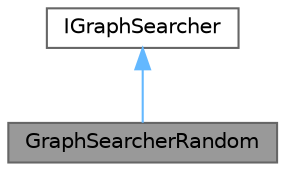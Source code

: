 digraph "GraphSearcherRandom"
{
 // LATEX_PDF_SIZE
  bgcolor="transparent";
  edge [fontname=Helvetica,fontsize=10,labelfontname=Helvetica,labelfontsize=10];
  node [fontname=Helvetica,fontsize=10,shape=box,height=0.2,width=0.4];
  Node1 [id="Node000001",label="GraphSearcherRandom",height=0.2,width=0.4,color="gray40", fillcolor="grey60", style="filled", fontcolor="black",tooltip=" "];
  Node2 -> Node1 [id="edge1_Node000001_Node000002",dir="back",color="steelblue1",style="solid",tooltip=" "];
  Node2 [id="Node000002",label="IGraphSearcher",height=0.2,width=0.4,color="gray40", fillcolor="white", style="filled",URL="$class_i_graph_searcher.html",tooltip="グラフ木を作成するクラスのインターフェース．実体は作成できないのでこれを継承してたクラスを使ってください．   継承の仕方や使い方が分からない場合は，GraphSearcherSampleを見てみてくだ..."];
}
